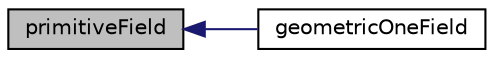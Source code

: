 digraph "primitiveField"
{
  bgcolor="transparent";
  edge [fontname="Helvetica",fontsize="10",labelfontname="Helvetica",labelfontsize="10"];
  node [fontname="Helvetica",fontsize="10",shape=record];
  rankdir="LR";
  Node1 [label="primitiveField",height=0.2,width=0.4,color="black", fillcolor="grey75", style="filled", fontcolor="black"];
  Node1 -> Node2 [dir="back",color="midnightblue",fontsize="10",style="solid",fontname="Helvetica"];
  Node2 [label="geometricOneField",height=0.2,width=0.4,color="black",URL="$a00935.html#af8e6825292e188aa354765d0bfb64e4b",tooltip="Construct null. "];
}
